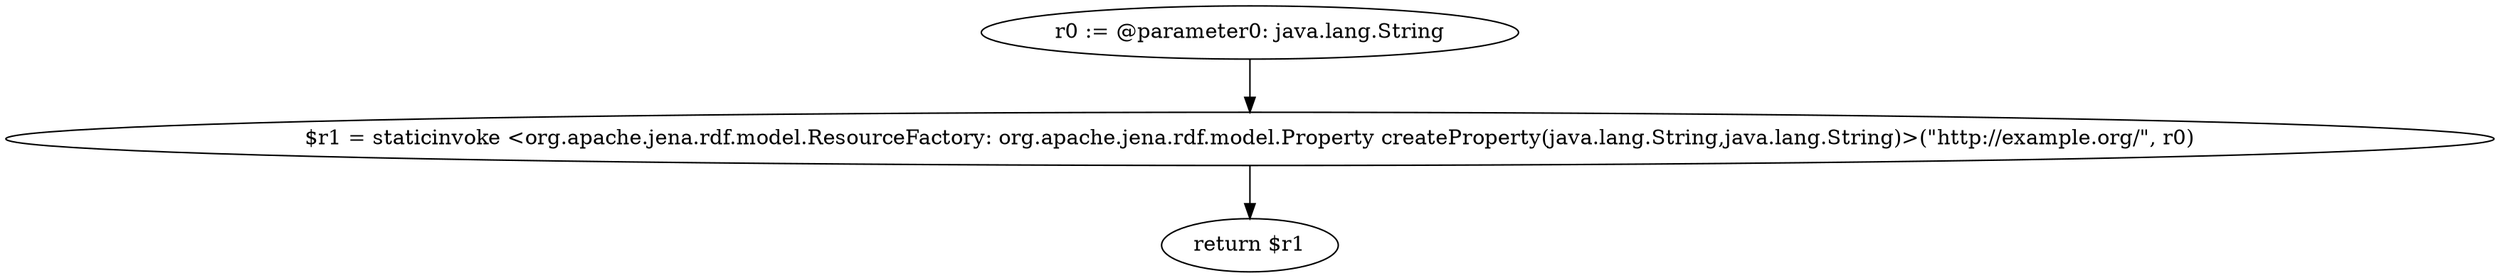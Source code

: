 digraph "unitGraph" {
    "r0 := @parameter0: java.lang.String"
    "$r1 = staticinvoke <org.apache.jena.rdf.model.ResourceFactory: org.apache.jena.rdf.model.Property createProperty(java.lang.String,java.lang.String)>(\"http://example.org/\", r0)"
    "return $r1"
    "r0 := @parameter0: java.lang.String"->"$r1 = staticinvoke <org.apache.jena.rdf.model.ResourceFactory: org.apache.jena.rdf.model.Property createProperty(java.lang.String,java.lang.String)>(\"http://example.org/\", r0)";
    "$r1 = staticinvoke <org.apache.jena.rdf.model.ResourceFactory: org.apache.jena.rdf.model.Property createProperty(java.lang.String,java.lang.String)>(\"http://example.org/\", r0)"->"return $r1";
}
